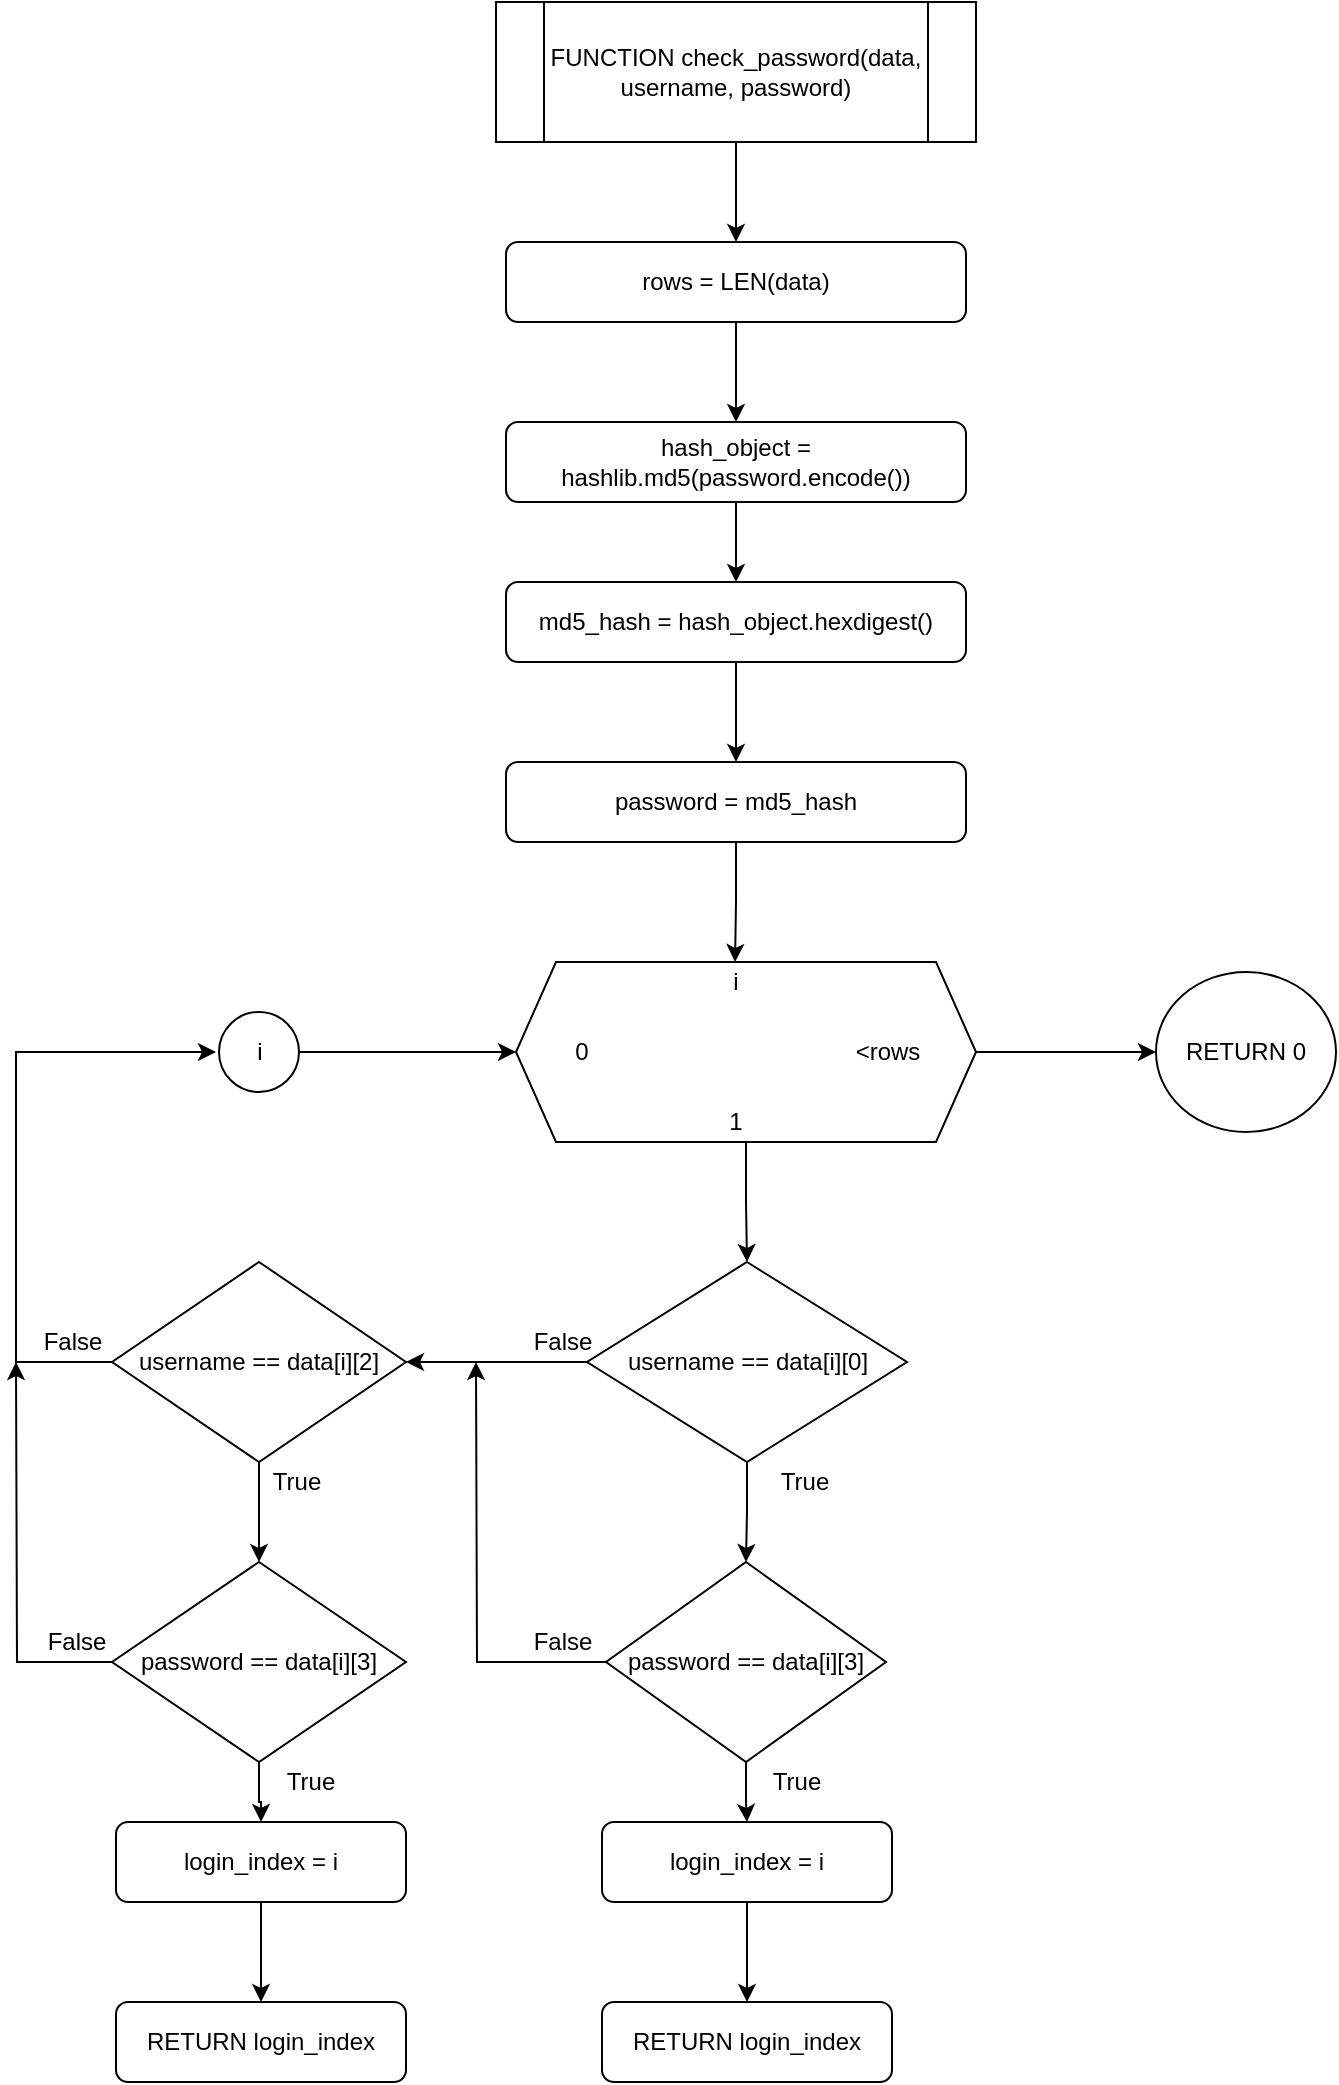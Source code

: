 <mxfile version="14.7.7" type="github">
  <diagram id="E9aR9vi7_5CwR_QAOjYM" name="Page-1">
    <mxGraphModel dx="751" dy="725" grid="1" gridSize="10" guides="1" tooltips="1" connect="1" arrows="1" fold="1" page="1" pageScale="1" pageWidth="3300" pageHeight="4681" math="0" shadow="0">
      <root>
        <mxCell id="0" />
        <mxCell id="1" parent="0" />
        <mxCell id="iVvppemwEB0tFSlLHCeD-3" value="" style="edgeStyle=orthogonalEdgeStyle;rounded=0;orthogonalLoop=1;jettySize=auto;html=1;" parent="1" source="iVvppemwEB0tFSlLHCeD-1" target="iVvppemwEB0tFSlLHCeD-2" edge="1">
          <mxGeometry relative="1" as="geometry" />
        </mxCell>
        <mxCell id="iVvppemwEB0tFSlLHCeD-1" value="FUNCTION check_password(data, username, password)" style="shape=process;whiteSpace=wrap;html=1;backgroundOutline=1;" parent="1" vertex="1">
          <mxGeometry x="330" y="80" width="240" height="70" as="geometry" />
        </mxCell>
        <mxCell id="iVvppemwEB0tFSlLHCeD-5" value="" style="edgeStyle=orthogonalEdgeStyle;rounded=0;orthogonalLoop=1;jettySize=auto;html=1;" parent="1" source="iVvppemwEB0tFSlLHCeD-2" target="iVvppemwEB0tFSlLHCeD-4" edge="1">
          <mxGeometry relative="1" as="geometry" />
        </mxCell>
        <mxCell id="iVvppemwEB0tFSlLHCeD-2" value="rows = LEN(data)" style="rounded=1;whiteSpace=wrap;html=1;" parent="1" vertex="1">
          <mxGeometry x="335" y="200" width="230" height="40" as="geometry" />
        </mxCell>
        <mxCell id="iVvppemwEB0tFSlLHCeD-9" value="" style="edgeStyle=orthogonalEdgeStyle;rounded=0;orthogonalLoop=1;jettySize=auto;html=1;" parent="1" source="iVvppemwEB0tFSlLHCeD-4" target="iVvppemwEB0tFSlLHCeD-7" edge="1">
          <mxGeometry relative="1" as="geometry" />
        </mxCell>
        <mxCell id="iVvppemwEB0tFSlLHCeD-4" value="hash_object = hashlib.md5(password.encode())" style="rounded=1;whiteSpace=wrap;html=1;" parent="1" vertex="1">
          <mxGeometry x="335" y="290" width="230" height="40" as="geometry" />
        </mxCell>
        <mxCell id="iVvppemwEB0tFSlLHCeD-6" value="" style="edgeStyle=orthogonalEdgeStyle;rounded=0;orthogonalLoop=1;jettySize=auto;html=1;" parent="1" source="iVvppemwEB0tFSlLHCeD-7" target="iVvppemwEB0tFSlLHCeD-8" edge="1">
          <mxGeometry relative="1" as="geometry" />
        </mxCell>
        <mxCell id="iVvppemwEB0tFSlLHCeD-7" value="md5_hash = hash_object.hexdigest()" style="rounded=1;whiteSpace=wrap;html=1;" parent="1" vertex="1">
          <mxGeometry x="335" y="370" width="230" height="40" as="geometry" />
        </mxCell>
        <mxCell id="iVvppemwEB0tFSlLHCeD-16" style="edgeStyle=orthogonalEdgeStyle;rounded=0;orthogonalLoop=1;jettySize=auto;html=1;entryX=0.5;entryY=0;entryDx=0;entryDy=0;" parent="1" source="iVvppemwEB0tFSlLHCeD-8" target="iVvppemwEB0tFSlLHCeD-12" edge="1">
          <mxGeometry relative="1" as="geometry" />
        </mxCell>
        <mxCell id="iVvppemwEB0tFSlLHCeD-8" value="password = md5_hash" style="rounded=1;whiteSpace=wrap;html=1;" parent="1" vertex="1">
          <mxGeometry x="335" y="460" width="230" height="40" as="geometry" />
        </mxCell>
        <mxCell id="iVvppemwEB0tFSlLHCeD-10" value="" style="group" parent="1" vertex="1" connectable="0">
          <mxGeometry x="340" y="560" width="230" height="90" as="geometry" />
        </mxCell>
        <mxCell id="iVvppemwEB0tFSlLHCeD-11" value="" style="shape=hexagon;perimeter=hexagonPerimeter2;whiteSpace=wrap;html=1;fixedSize=1;" parent="iVvppemwEB0tFSlLHCeD-10" vertex="1">
          <mxGeometry width="230.0" height="90" as="geometry" />
        </mxCell>
        <mxCell id="iVvppemwEB0tFSlLHCeD-12" value="i" style="text;html=1;strokeColor=none;fillColor=none;align=center;verticalAlign=middle;whiteSpace=wrap;rounded=0;" parent="iVvppemwEB0tFSlLHCeD-10" vertex="1">
          <mxGeometry x="87.619" width="43.81" height="20" as="geometry" />
        </mxCell>
        <mxCell id="iVvppemwEB0tFSlLHCeD-13" value="0" style="text;html=1;strokeColor=none;fillColor=none;align=center;verticalAlign=middle;whiteSpace=wrap;rounded=0;" parent="iVvppemwEB0tFSlLHCeD-10" vertex="1">
          <mxGeometry x="10.952" y="35" width="43.81" height="20" as="geometry" />
        </mxCell>
        <mxCell id="iVvppemwEB0tFSlLHCeD-14" value="1" style="text;html=1;strokeColor=none;fillColor=none;align=center;verticalAlign=middle;whiteSpace=wrap;rounded=0;" parent="iVvppemwEB0tFSlLHCeD-10" vertex="1">
          <mxGeometry x="87.619" y="70" width="43.81" height="20" as="geometry" />
        </mxCell>
        <mxCell id="iVvppemwEB0tFSlLHCeD-15" value="&amp;lt;rows" style="text;html=1;strokeColor=none;fillColor=none;align=center;verticalAlign=middle;whiteSpace=wrap;rounded=0;" parent="iVvppemwEB0tFSlLHCeD-10" vertex="1">
          <mxGeometry x="164.286" y="35" width="43.81" height="20" as="geometry" />
        </mxCell>
        <mxCell id="iVvppemwEB0tFSlLHCeD-20" value="" style="edgeStyle=orthogonalEdgeStyle;rounded=0;orthogonalLoop=1;jettySize=auto;html=1;" parent="1" source="iVvppemwEB0tFSlLHCeD-17" target="iVvppemwEB0tFSlLHCeD-19" edge="1">
          <mxGeometry relative="1" as="geometry" />
        </mxCell>
        <mxCell id="iVvppemwEB0tFSlLHCeD-36" style="edgeStyle=orthogonalEdgeStyle;rounded=0;orthogonalLoop=1;jettySize=auto;html=1;" parent="1" source="iVvppemwEB0tFSlLHCeD-17" target="iVvppemwEB0tFSlLHCeD-28" edge="1">
          <mxGeometry relative="1" as="geometry" />
        </mxCell>
        <mxCell id="iVvppemwEB0tFSlLHCeD-17" value="username == data[i][0]" style="rhombus;whiteSpace=wrap;html=1;" parent="1" vertex="1">
          <mxGeometry x="375.5" y="710" width="160" height="100" as="geometry" />
        </mxCell>
        <mxCell id="iVvppemwEB0tFSlLHCeD-18" value="" style="edgeStyle=orthogonalEdgeStyle;rounded=0;orthogonalLoop=1;jettySize=auto;html=1;" parent="1" source="iVvppemwEB0tFSlLHCeD-11" target="iVvppemwEB0tFSlLHCeD-17" edge="1">
          <mxGeometry relative="1" as="geometry" />
        </mxCell>
        <mxCell id="iVvppemwEB0tFSlLHCeD-23" value="" style="edgeStyle=orthogonalEdgeStyle;rounded=0;orthogonalLoop=1;jettySize=auto;html=1;" parent="1" source="iVvppemwEB0tFSlLHCeD-19" target="iVvppemwEB0tFSlLHCeD-22" edge="1">
          <mxGeometry relative="1" as="geometry" />
        </mxCell>
        <mxCell id="WWMF_62tPETFUldaqYNl-1" style="edgeStyle=orthogonalEdgeStyle;rounded=0;orthogonalLoop=1;jettySize=auto;html=1;" parent="1" source="iVvppemwEB0tFSlLHCeD-19" edge="1">
          <mxGeometry relative="1" as="geometry">
            <mxPoint x="320" y="760" as="targetPoint" />
          </mxGeometry>
        </mxCell>
        <mxCell id="iVvppemwEB0tFSlLHCeD-19" value="password == data[i][3]" style="rhombus;whiteSpace=wrap;html=1;" parent="1" vertex="1">
          <mxGeometry x="385" y="860" width="140" height="100" as="geometry" />
        </mxCell>
        <mxCell id="iVvppemwEB0tFSlLHCeD-21" value="True" style="text;html=1;align=center;verticalAlign=middle;resizable=0;points=[];autosize=1;strokeColor=none;" parent="1" vertex="1">
          <mxGeometry x="464" y="810" width="40" height="20" as="geometry" />
        </mxCell>
        <mxCell id="iVvppemwEB0tFSlLHCeD-25" value="" style="edgeStyle=orthogonalEdgeStyle;rounded=0;orthogonalLoop=1;jettySize=auto;html=1;" parent="1" source="iVvppemwEB0tFSlLHCeD-22" target="iVvppemwEB0tFSlLHCeD-24" edge="1">
          <mxGeometry relative="1" as="geometry" />
        </mxCell>
        <mxCell id="iVvppemwEB0tFSlLHCeD-22" value="login_index = i" style="rounded=1;whiteSpace=wrap;html=1;" parent="1" vertex="1">
          <mxGeometry x="383" y="990" width="145" height="40" as="geometry" />
        </mxCell>
        <mxCell id="iVvppemwEB0tFSlLHCeD-24" value="RETURN login_index" style="rounded=1;whiteSpace=wrap;html=1;" parent="1" vertex="1">
          <mxGeometry x="383" y="1080" width="145" height="40" as="geometry" />
        </mxCell>
        <mxCell id="iVvppemwEB0tFSlLHCeD-26" value="True" style="text;html=1;align=center;verticalAlign=middle;resizable=0;points=[];autosize=1;strokeColor=none;" parent="1" vertex="1">
          <mxGeometry x="460" y="960" width="40" height="20" as="geometry" />
        </mxCell>
        <mxCell id="iVvppemwEB0tFSlLHCeD-27" value="" style="edgeStyle=orthogonalEdgeStyle;rounded=0;orthogonalLoop=1;jettySize=auto;html=1;" parent="1" source="iVvppemwEB0tFSlLHCeD-28" target="iVvppemwEB0tFSlLHCeD-30" edge="1">
          <mxGeometry relative="1" as="geometry" />
        </mxCell>
        <mxCell id="iVvppemwEB0tFSlLHCeD-39" style="edgeStyle=orthogonalEdgeStyle;rounded=0;orthogonalLoop=1;jettySize=auto;html=1;" parent="1" source="iVvppemwEB0tFSlLHCeD-28" edge="1">
          <mxGeometry relative="1" as="geometry">
            <mxPoint x="190" y="605" as="targetPoint" />
            <Array as="points">
              <mxPoint x="90" y="760" />
              <mxPoint x="90" y="605" />
            </Array>
          </mxGeometry>
        </mxCell>
        <mxCell id="iVvppemwEB0tFSlLHCeD-28" value="username == data[i][2]" style="rhombus;whiteSpace=wrap;html=1;" parent="1" vertex="1">
          <mxGeometry x="138" y="710" width="147" height="100" as="geometry" />
        </mxCell>
        <mxCell id="iVvppemwEB0tFSlLHCeD-29" value="" style="edgeStyle=orthogonalEdgeStyle;rounded=0;orthogonalLoop=1;jettySize=auto;html=1;" parent="1" source="iVvppemwEB0tFSlLHCeD-30" target="iVvppemwEB0tFSlLHCeD-33" edge="1">
          <mxGeometry relative="1" as="geometry" />
        </mxCell>
        <mxCell id="WWMF_62tPETFUldaqYNl-4" style="edgeStyle=orthogonalEdgeStyle;rounded=0;orthogonalLoop=1;jettySize=auto;html=1;" parent="1" source="iVvppemwEB0tFSlLHCeD-30" edge="1">
          <mxGeometry relative="1" as="geometry">
            <mxPoint x="90" y="760" as="targetPoint" />
          </mxGeometry>
        </mxCell>
        <mxCell id="iVvppemwEB0tFSlLHCeD-30" value="password == data[i][3]" style="rhombus;whiteSpace=wrap;html=1;" parent="1" vertex="1">
          <mxGeometry x="138" y="860" width="147" height="100" as="geometry" />
        </mxCell>
        <mxCell id="iVvppemwEB0tFSlLHCeD-31" value="True" style="text;html=1;align=center;verticalAlign=middle;resizable=0;points=[];autosize=1;strokeColor=none;" parent="1" vertex="1">
          <mxGeometry x="210" y="810" width="40" height="20" as="geometry" />
        </mxCell>
        <mxCell id="iVvppemwEB0tFSlLHCeD-32" value="" style="edgeStyle=orthogonalEdgeStyle;rounded=0;orthogonalLoop=1;jettySize=auto;html=1;" parent="1" source="iVvppemwEB0tFSlLHCeD-33" target="iVvppemwEB0tFSlLHCeD-34" edge="1">
          <mxGeometry relative="1" as="geometry" />
        </mxCell>
        <mxCell id="iVvppemwEB0tFSlLHCeD-33" value="login_index = i" style="rounded=1;whiteSpace=wrap;html=1;" parent="1" vertex="1">
          <mxGeometry x="140" y="990" width="145" height="40" as="geometry" />
        </mxCell>
        <mxCell id="iVvppemwEB0tFSlLHCeD-34" value="RETURN login_index" style="rounded=1;whiteSpace=wrap;html=1;" parent="1" vertex="1">
          <mxGeometry x="140" y="1080" width="145" height="40" as="geometry" />
        </mxCell>
        <mxCell id="iVvppemwEB0tFSlLHCeD-35" value="True" style="text;html=1;align=center;verticalAlign=middle;resizable=0;points=[];autosize=1;strokeColor=none;" parent="1" vertex="1">
          <mxGeometry x="217" y="960" width="40" height="20" as="geometry" />
        </mxCell>
        <mxCell id="iVvppemwEB0tFSlLHCeD-37" value="False" style="text;html=1;align=center;verticalAlign=middle;resizable=0;points=[];autosize=1;strokeColor=none;" parent="1" vertex="1">
          <mxGeometry x="343" y="740" width="40" height="20" as="geometry" />
        </mxCell>
        <mxCell id="iVvppemwEB0tFSlLHCeD-41" style="edgeStyle=orthogonalEdgeStyle;rounded=0;orthogonalLoop=1;jettySize=auto;html=1;entryX=0;entryY=0.5;entryDx=0;entryDy=0;" parent="1" source="iVvppemwEB0tFSlLHCeD-38" target="iVvppemwEB0tFSlLHCeD-11" edge="1">
          <mxGeometry relative="1" as="geometry" />
        </mxCell>
        <mxCell id="iVvppemwEB0tFSlLHCeD-38" value="i" style="ellipse;whiteSpace=wrap;html=1;aspect=fixed;" parent="1" vertex="1">
          <mxGeometry x="191.5" y="585" width="40" height="40" as="geometry" />
        </mxCell>
        <mxCell id="iVvppemwEB0tFSlLHCeD-40" value="False" style="text;html=1;align=center;verticalAlign=middle;resizable=0;points=[];autosize=1;strokeColor=none;rotation=0;" parent="1" vertex="1">
          <mxGeometry x="98" y="740" width="40" height="20" as="geometry" />
        </mxCell>
        <mxCell id="iVvppemwEB0tFSlLHCeD-42" value="RETURN 0" style="ellipse;whiteSpace=wrap;html=1;" parent="1" vertex="1">
          <mxGeometry x="660" y="565" width="90" height="80" as="geometry" />
        </mxCell>
        <mxCell id="iVvppemwEB0tFSlLHCeD-43" value="" style="edgeStyle=orthogonalEdgeStyle;rounded=0;orthogonalLoop=1;jettySize=auto;html=1;" parent="1" source="iVvppemwEB0tFSlLHCeD-11" target="iVvppemwEB0tFSlLHCeD-42" edge="1">
          <mxGeometry relative="1" as="geometry" />
        </mxCell>
        <mxCell id="WWMF_62tPETFUldaqYNl-2" value="False" style="text;html=1;align=center;verticalAlign=middle;resizable=0;points=[];autosize=1;strokeColor=none;" parent="1" vertex="1">
          <mxGeometry x="343" y="890" width="40" height="20" as="geometry" />
        </mxCell>
        <mxCell id="WWMF_62tPETFUldaqYNl-5" value="False" style="text;html=1;align=center;verticalAlign=middle;resizable=0;points=[];autosize=1;strokeColor=none;rotation=0;" parent="1" vertex="1">
          <mxGeometry x="100" y="890" width="40" height="20" as="geometry" />
        </mxCell>
      </root>
    </mxGraphModel>
  </diagram>
</mxfile>
